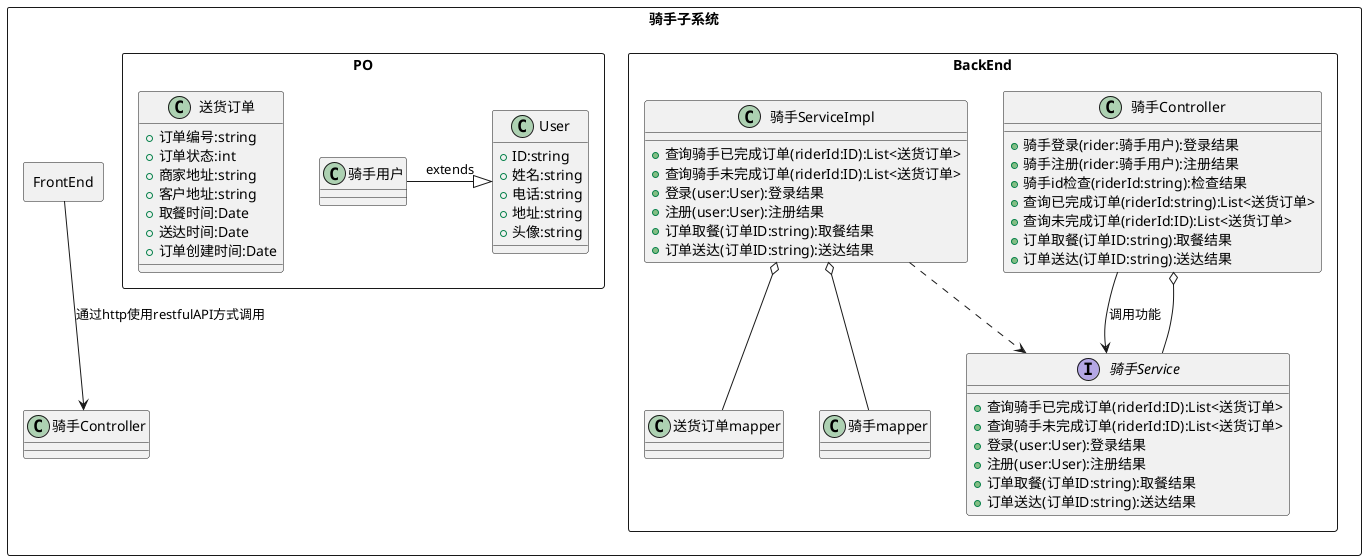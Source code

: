 @startuml
'https://plantuml.com/class-diagram

rectangle 骑手子系统{
rectangle FrontEnd{
}
FrontEnd -->骑手Controller:通过http使用restfulAPI方式调用

rectangle BackEnd{
class 骑手Controller{
    + 骑手登录(rider:骑手用户):登录结果
    + 骑手注册(rider:骑手用户):注册结果
    + 骑手id检查(riderId:string):检查结果
    + 查询已完成订单(riderId:string):List<送货订单>
    + 查询未完成订单(riderId:ID):List<送货订单>
    + 订单取餐(订单ID:string):取餐结果
    + 订单送达(订单ID:string):送达结果
    }
骑手Controller o-- 骑手Service
骑手Controller --> 骑手Service:调用功能

    class 骑手mapper{
    }
    class 送货订单mapper{
    }

Interface 骑手Service{
    + 查询骑手已完成订单(riderId:ID):List<送货订单>
    + 查询骑手未完成订单(riderId:ID):List<送货订单>
    + 登录(user:User):登录结果
    + 注册(user:User):注册结果
    + 订单取餐(订单ID:string):取餐结果
    + 订单送达(订单ID:string):送达结果
}
class 骑手ServiceImpl{
    + 查询骑手已完成订单(riderId:ID):List<送货订单>
    + 查询骑手未完成订单(riderId:ID):List<送货订单>
    + 登录(user:User):登录结果
    + 注册(user:User):注册结果
    + 订单取餐(订单ID:string):取餐结果
    + 订单送达(订单ID:string):送达结果
}
骑手ServiceImpl o-- 骑手mapper
骑手ServiceImpl o-- 送货订单mapper
}
骑手ServiceImpl ..>骑手Service
rectangle PO{
    class 送货订单{
    + 订单编号:string
    + 订单状态:int
    + 商家地址:string
    + 客户地址:string
    + 取餐时间:Date
    + 送达时间:Date
    + 订单创建时间:Date
    }

    class 骑手用户{
    }

        class User{
        + ID:string
        + 姓名:string
        + 电话:string
        + 地址:string
        + 头像:string
        }
骑手用户-|>User:extends
}
}

@enduml
